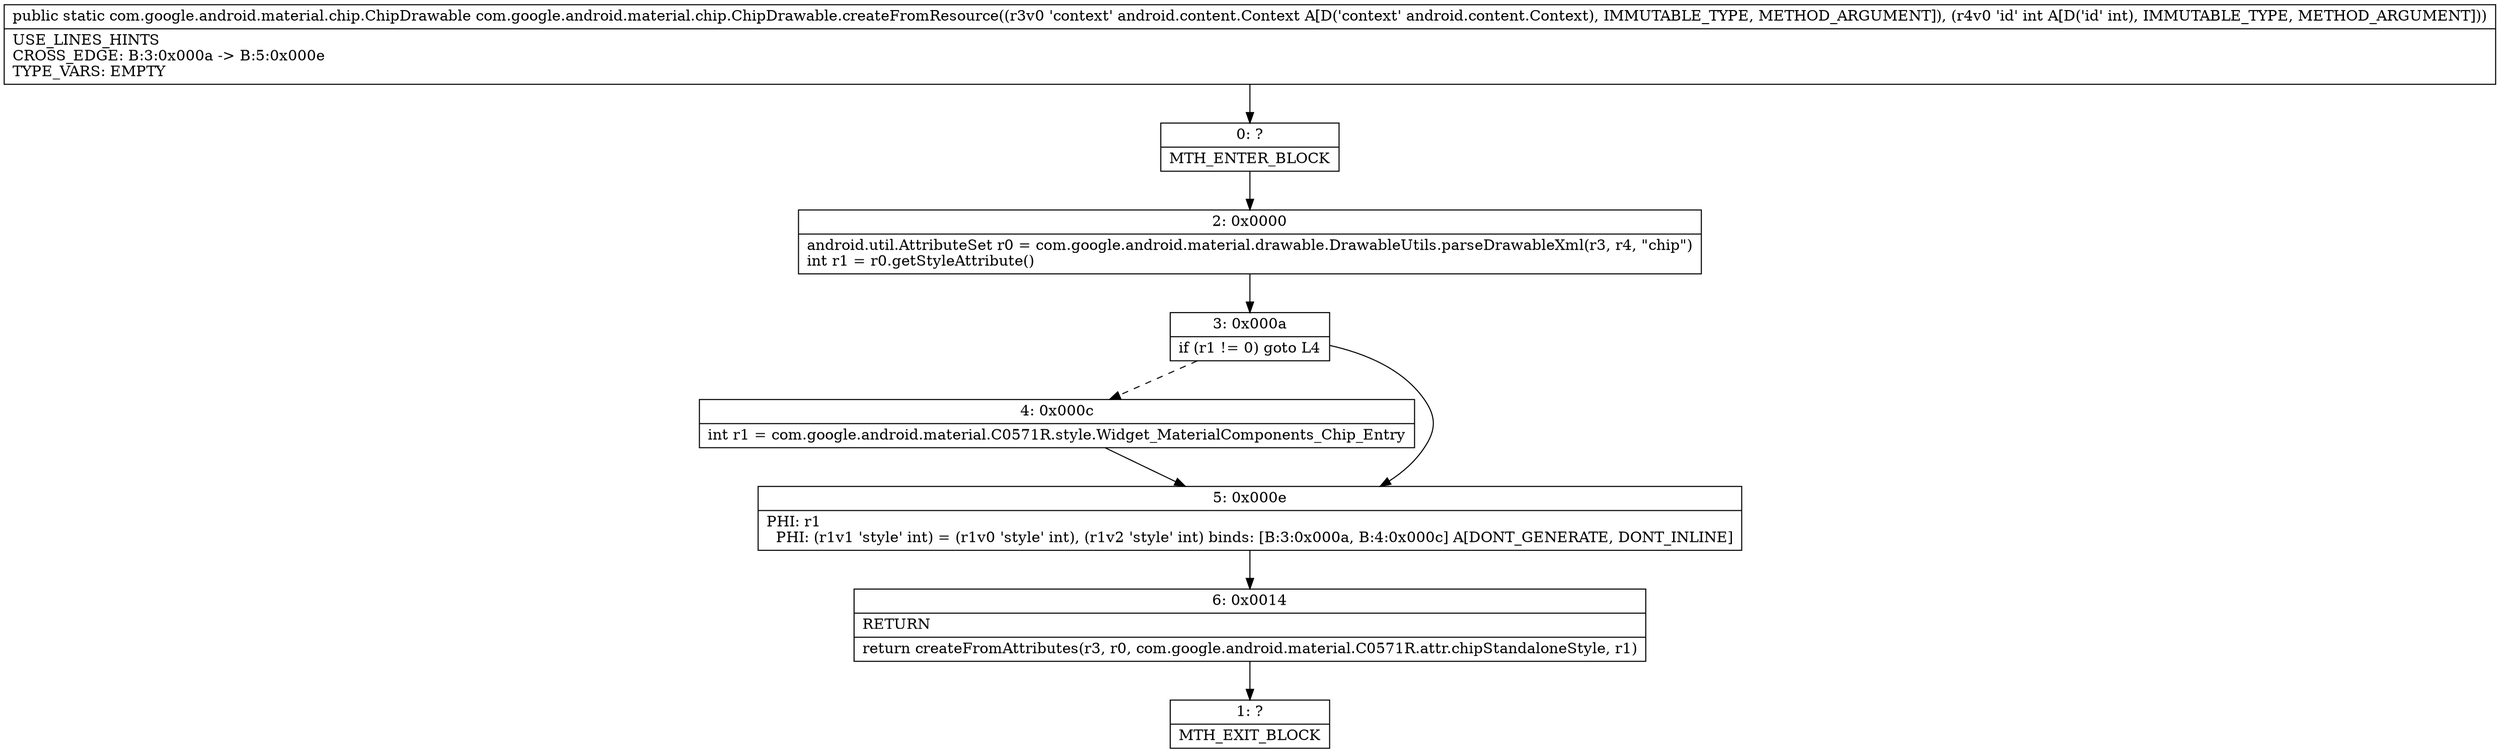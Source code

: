 digraph "CFG forcom.google.android.material.chip.ChipDrawable.createFromResource(Landroid\/content\/Context;I)Lcom\/google\/android\/material\/chip\/ChipDrawable;" {
Node_0 [shape=record,label="{0\:\ ?|MTH_ENTER_BLOCK\l}"];
Node_2 [shape=record,label="{2\:\ 0x0000|android.util.AttributeSet r0 = com.google.android.material.drawable.DrawableUtils.parseDrawableXml(r3, r4, \"chip\")\lint r1 = r0.getStyleAttribute()\l}"];
Node_3 [shape=record,label="{3\:\ 0x000a|if (r1 != 0) goto L4\l}"];
Node_4 [shape=record,label="{4\:\ 0x000c|int r1 = com.google.android.material.C0571R.style.Widget_MaterialComponents_Chip_Entry\l}"];
Node_5 [shape=record,label="{5\:\ 0x000e|PHI: r1 \l  PHI: (r1v1 'style' int) = (r1v0 'style' int), (r1v2 'style' int) binds: [B:3:0x000a, B:4:0x000c] A[DONT_GENERATE, DONT_INLINE]\l}"];
Node_6 [shape=record,label="{6\:\ 0x0014|RETURN\l|return createFromAttributes(r3, r0, com.google.android.material.C0571R.attr.chipStandaloneStyle, r1)\l}"];
Node_1 [shape=record,label="{1\:\ ?|MTH_EXIT_BLOCK\l}"];
MethodNode[shape=record,label="{public static com.google.android.material.chip.ChipDrawable com.google.android.material.chip.ChipDrawable.createFromResource((r3v0 'context' android.content.Context A[D('context' android.content.Context), IMMUTABLE_TYPE, METHOD_ARGUMENT]), (r4v0 'id' int A[D('id' int), IMMUTABLE_TYPE, METHOD_ARGUMENT]))  | USE_LINES_HINTS\lCROSS_EDGE: B:3:0x000a \-\> B:5:0x000e\lTYPE_VARS: EMPTY\l}"];
MethodNode -> Node_0;Node_0 -> Node_2;
Node_2 -> Node_3;
Node_3 -> Node_4[style=dashed];
Node_3 -> Node_5;
Node_4 -> Node_5;
Node_5 -> Node_6;
Node_6 -> Node_1;
}

